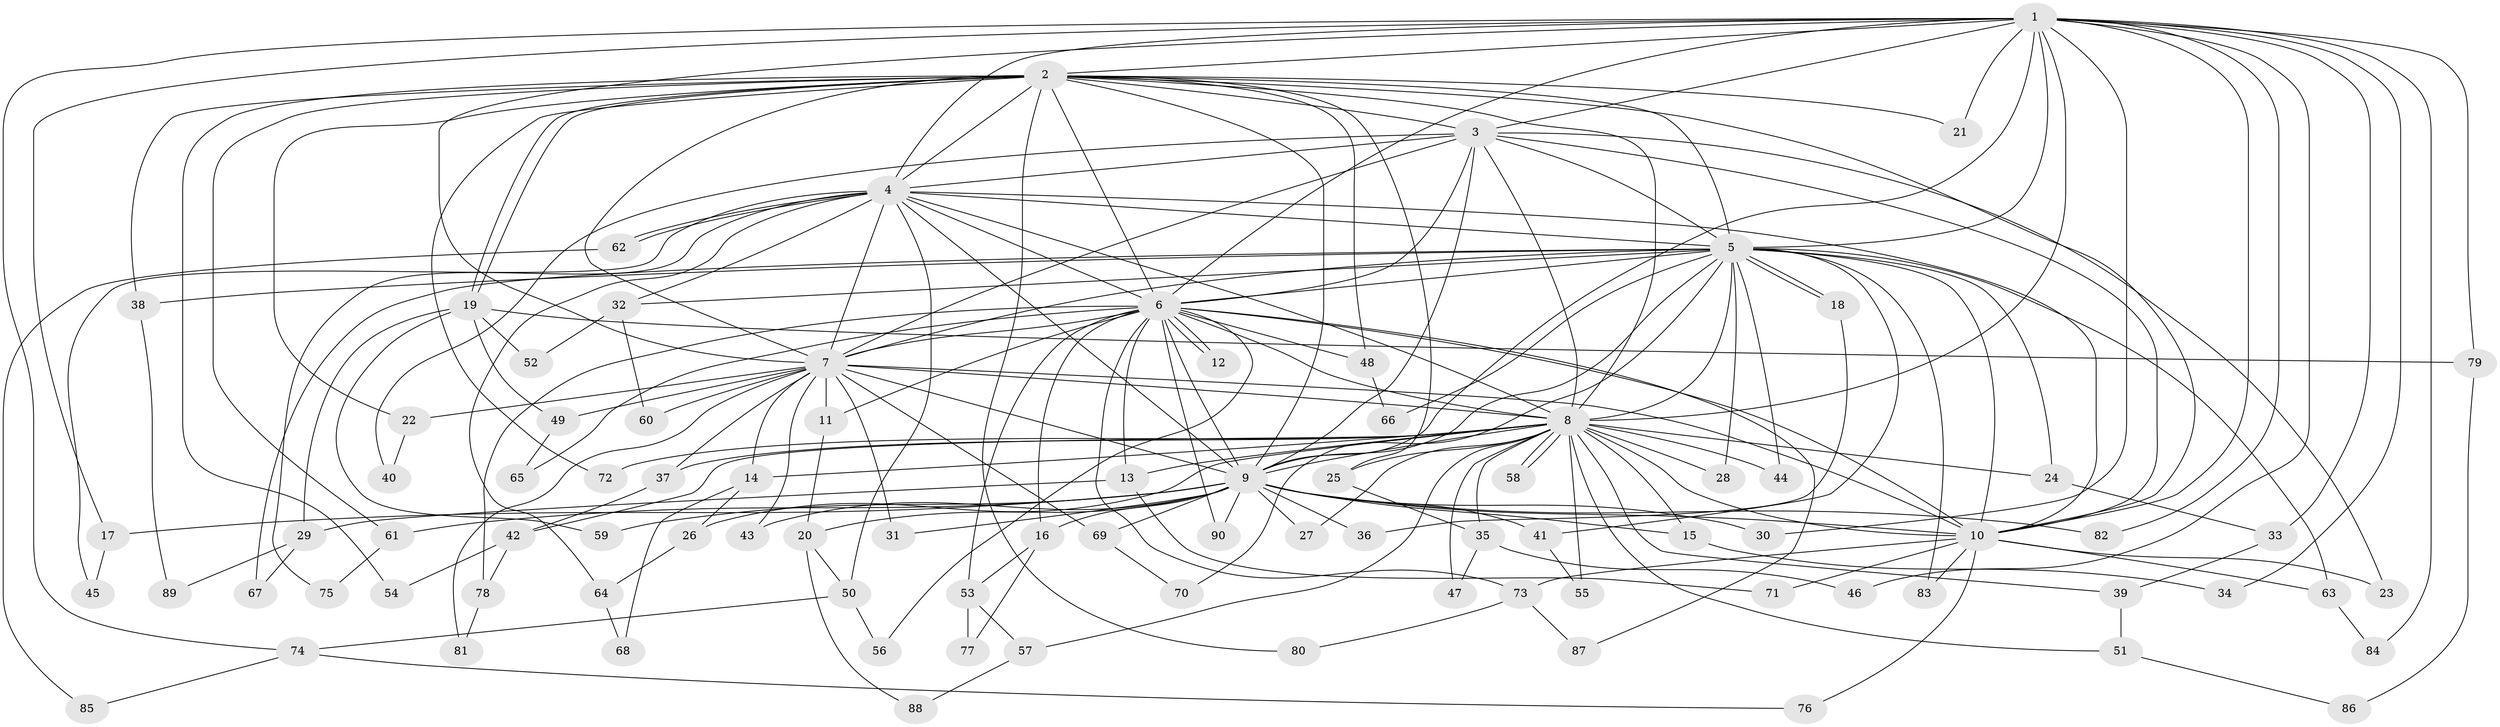 // coarse degree distribution, {18: 0.015384615384615385, 21: 0.03076923076923077, 16: 0.015384615384615385, 17: 0.015384615384615385, 19: 0.015384615384615385, 26: 0.015384615384615385, 23: 0.015384615384615385, 14: 0.015384615384615385, 3: 0.3384615384615385, 4: 0.09230769230769231, 6: 0.015384615384615385, 2: 0.4, 1: 0.015384615384615385}
// Generated by graph-tools (version 1.1) at 2025/41/03/06/25 10:41:35]
// undirected, 90 vertices, 205 edges
graph export_dot {
graph [start="1"]
  node [color=gray90,style=filled];
  1;
  2;
  3;
  4;
  5;
  6;
  7;
  8;
  9;
  10;
  11;
  12;
  13;
  14;
  15;
  16;
  17;
  18;
  19;
  20;
  21;
  22;
  23;
  24;
  25;
  26;
  27;
  28;
  29;
  30;
  31;
  32;
  33;
  34;
  35;
  36;
  37;
  38;
  39;
  40;
  41;
  42;
  43;
  44;
  45;
  46;
  47;
  48;
  49;
  50;
  51;
  52;
  53;
  54;
  55;
  56;
  57;
  58;
  59;
  60;
  61;
  62;
  63;
  64;
  65;
  66;
  67;
  68;
  69;
  70;
  71;
  72;
  73;
  74;
  75;
  76;
  77;
  78;
  79;
  80;
  81;
  82;
  83;
  84;
  85;
  86;
  87;
  88;
  89;
  90;
  1 -- 2;
  1 -- 3;
  1 -- 4;
  1 -- 5;
  1 -- 6;
  1 -- 7;
  1 -- 8;
  1 -- 9;
  1 -- 10;
  1 -- 17;
  1 -- 21;
  1 -- 30;
  1 -- 33;
  1 -- 34;
  1 -- 46;
  1 -- 74;
  1 -- 79;
  1 -- 82;
  1 -- 84;
  2 -- 3;
  2 -- 4;
  2 -- 5;
  2 -- 6;
  2 -- 7;
  2 -- 8;
  2 -- 9;
  2 -- 10;
  2 -- 19;
  2 -- 19;
  2 -- 21;
  2 -- 22;
  2 -- 25;
  2 -- 38;
  2 -- 48;
  2 -- 54;
  2 -- 61;
  2 -- 72;
  2 -- 80;
  3 -- 4;
  3 -- 5;
  3 -- 6;
  3 -- 7;
  3 -- 8;
  3 -- 9;
  3 -- 10;
  3 -- 23;
  3 -- 40;
  4 -- 5;
  4 -- 6;
  4 -- 7;
  4 -- 8;
  4 -- 9;
  4 -- 10;
  4 -- 32;
  4 -- 45;
  4 -- 50;
  4 -- 62;
  4 -- 62;
  4 -- 64;
  4 -- 75;
  5 -- 6;
  5 -- 7;
  5 -- 8;
  5 -- 9;
  5 -- 10;
  5 -- 18;
  5 -- 18;
  5 -- 24;
  5 -- 28;
  5 -- 32;
  5 -- 38;
  5 -- 41;
  5 -- 44;
  5 -- 63;
  5 -- 66;
  5 -- 67;
  5 -- 70;
  5 -- 83;
  6 -- 7;
  6 -- 8;
  6 -- 9;
  6 -- 10;
  6 -- 11;
  6 -- 12;
  6 -- 12;
  6 -- 13;
  6 -- 16;
  6 -- 48;
  6 -- 53;
  6 -- 56;
  6 -- 65;
  6 -- 73;
  6 -- 78;
  6 -- 87;
  6 -- 90;
  7 -- 8;
  7 -- 9;
  7 -- 10;
  7 -- 11;
  7 -- 14;
  7 -- 22;
  7 -- 31;
  7 -- 37;
  7 -- 43;
  7 -- 49;
  7 -- 60;
  7 -- 69;
  7 -- 81;
  8 -- 9;
  8 -- 10;
  8 -- 13;
  8 -- 14;
  8 -- 15;
  8 -- 24;
  8 -- 25;
  8 -- 26;
  8 -- 27;
  8 -- 28;
  8 -- 35;
  8 -- 37;
  8 -- 39;
  8 -- 42;
  8 -- 44;
  8 -- 47;
  8 -- 51;
  8 -- 55;
  8 -- 57;
  8 -- 58;
  8 -- 58;
  8 -- 72;
  9 -- 10;
  9 -- 15;
  9 -- 16;
  9 -- 17;
  9 -- 20;
  9 -- 27;
  9 -- 30;
  9 -- 31;
  9 -- 36;
  9 -- 41;
  9 -- 43;
  9 -- 59;
  9 -- 61;
  9 -- 69;
  9 -- 82;
  9 -- 90;
  10 -- 23;
  10 -- 63;
  10 -- 71;
  10 -- 73;
  10 -- 76;
  10 -- 83;
  11 -- 20;
  13 -- 29;
  13 -- 71;
  14 -- 26;
  14 -- 68;
  15 -- 34;
  16 -- 53;
  16 -- 77;
  17 -- 45;
  18 -- 36;
  19 -- 29;
  19 -- 49;
  19 -- 52;
  19 -- 59;
  19 -- 79;
  20 -- 50;
  20 -- 88;
  22 -- 40;
  24 -- 33;
  25 -- 35;
  26 -- 64;
  29 -- 67;
  29 -- 89;
  32 -- 52;
  32 -- 60;
  33 -- 39;
  35 -- 46;
  35 -- 47;
  37 -- 42;
  38 -- 89;
  39 -- 51;
  41 -- 55;
  42 -- 54;
  42 -- 78;
  48 -- 66;
  49 -- 65;
  50 -- 56;
  50 -- 74;
  51 -- 86;
  53 -- 57;
  53 -- 77;
  57 -- 88;
  61 -- 75;
  62 -- 85;
  63 -- 84;
  64 -- 68;
  69 -- 70;
  73 -- 80;
  73 -- 87;
  74 -- 76;
  74 -- 85;
  78 -- 81;
  79 -- 86;
}
